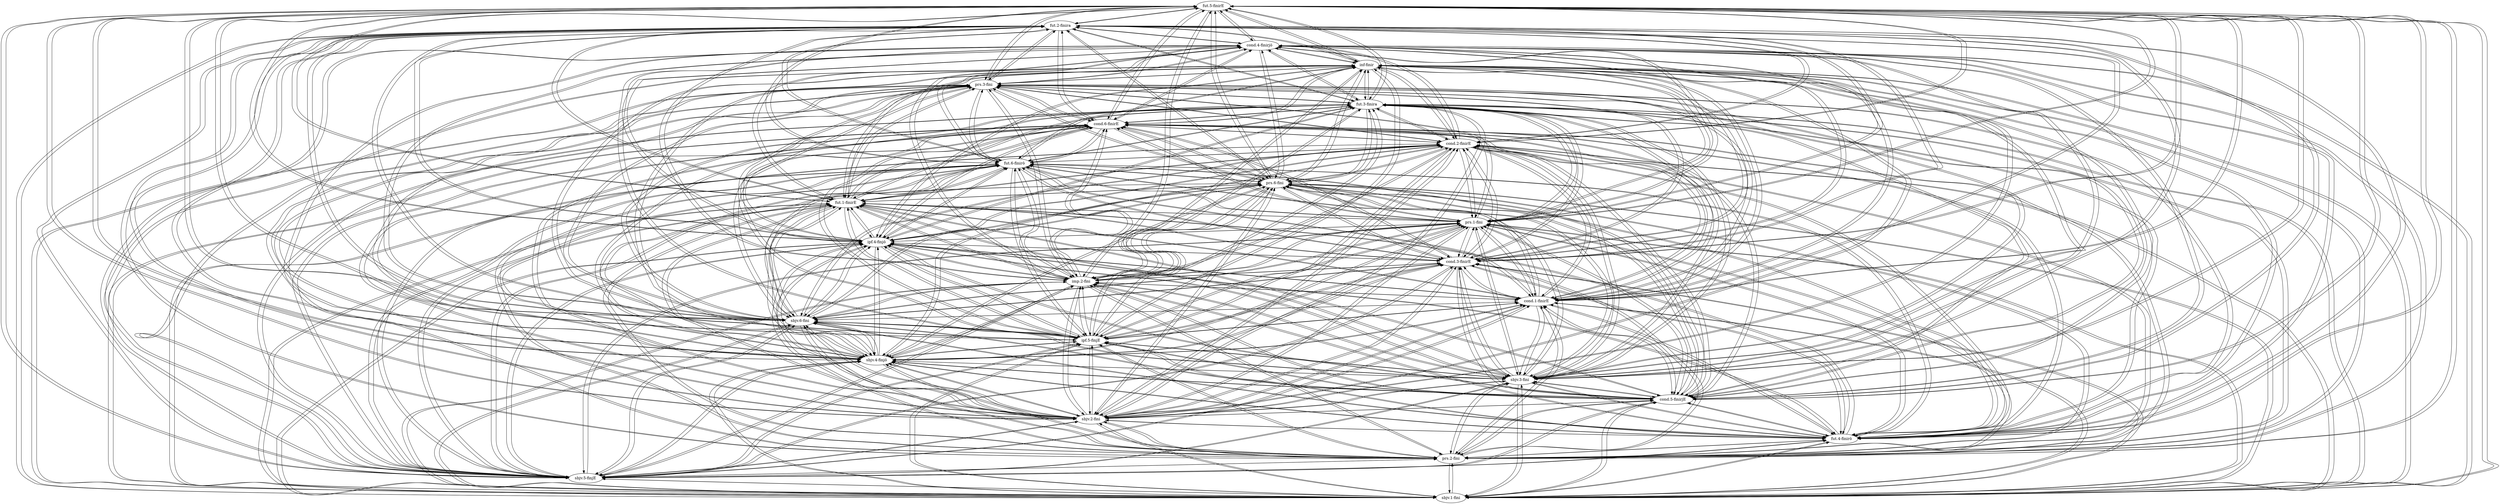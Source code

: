 strict digraph G {
"fut.5-finirE";
"fut.2-finira";
"sbjv.1-fini";
"sbjv.5-finjE";
"prs.2-fini";
"fut.4-finirô";
"sbjv.2-fini";
"cond.5-finirjE";
"sbjv.3-fini";
"sbjv.4-finjô";
"ipf.5-finjE";
"sbjv.6-fini";
"cond.1-finirE";
"imp.2-fini";
"cond.3-finirE";
"ipf.4-finjô";
"prs.1-fini";
"fut.1-finirE";
"prs.6-fini";
"fut.6-finirô";
"cond.2-finirE";
"cond.6-finirE";
"fut.3-finira";
"prs.3-fini";
"inf-finir";
"cond.4-finirjô";
"fut.5-finirE" -> "cond.3-finirE"  [poids="1.0"];
"fut.5-finirE" -> "fut.2-finira"  [poids="1.0"];
"fut.5-finirE" -> "sbjv.1-fini"  [poids="0.16"];
"fut.5-finirE" -> "sbjv.5-finjE"  [poids="0.27"];
"fut.5-finirE" -> "prs.2-fini"  [poids="1.0"];
"fut.5-finirE" -> "fut.4-finirô"  [poids="1.0"];
"fut.5-finirE" -> "sbjv.2-fini"  [poids="0.16"];
"fut.5-finirE" -> "cond.5-finirjE"  [poids="1.0"];
"fut.5-finirE" -> "sbjv.3-fini"  [poids="0.16"];
"fut.5-finirE" -> "sbjv.4-finjô"  [poids="0.27"];
"fut.5-finirE" -> "ipf.5-finjE"  [poids="0.27"];
"fut.5-finirE" -> "sbjv.6-fini"  [poids="0.16"];
"fut.5-finirE" -> "cond.1-finirE"  [poids="1.0"];
"fut.5-finirE" -> "imp.2-fini"  [poids="1.0"];
"fut.5-finirE" -> "ipf.4-finjô"  [poids="0.27"];
"fut.5-finirE" -> "prs.1-fini"  [poids="1.0"];
"fut.5-finirE" -> "fut.1-finirE"  [poids="1.0"];
"fut.5-finirE" -> "prs.6-fini"  [poids="0.16"];
"fut.5-finirE" -> "fut.6-finirô"  [poids="1.0"];
"fut.5-finirE" -> "cond.2-finirE"  [poids="1.0"];
"fut.5-finirE" -> "cond.6-finirE"  [poids="1.0"];
"fut.5-finirE" -> "fut.3-finira"  [poids="1.0"];
"fut.5-finirE" -> "prs.3-fini"  [poids="1.0"];
"fut.5-finirE" -> "inf-finir"  [poids="0.5"];
"fut.5-finirE" -> "cond.4-finirjô"  [poids="1.0"];
"fut.2-finira" -> "cond.3-finirE"  [poids="1.0"];
"fut.2-finira" -> "prs.1-fini"  [poids="1.0"];
"fut.2-finira" -> "sbjv.1-fini"  [poids="0.16"];
"fut.2-finira" -> "sbjv.5-finjE"  [poids="0.27"];
"fut.2-finira" -> "prs.2-fini"  [poids="1.0"];
"fut.2-finira" -> "fut.4-finirô"  [poids="1.0"];
"fut.2-finira" -> "sbjv.2-fini"  [poids="0.16"];
"fut.2-finira" -> "cond.5-finirjE"  [poids="1.0"];
"fut.2-finira" -> "sbjv.3-fini"  [poids="0.16"];
"fut.2-finira" -> "sbjv.4-finjô"  [poids="0.27"];
"fut.2-finira" -> "ipf.5-finjE"  [poids="0.27"];
"fut.2-finira" -> "sbjv.6-fini"  [poids="0.16"];
"fut.2-finira" -> "cond.1-finirE"  [poids="1.0"];
"fut.2-finira" -> "imp.2-fini"  [poids="1.0"];
"fut.2-finira" -> "fut.5-finirE"  [poids="1.0"];
"fut.2-finira" -> "ipf.4-finjô"  [poids="0.27"];
"fut.2-finira" -> "fut.1-finirE"  [poids="1.0"];
"fut.2-finira" -> "prs.6-fini"  [poids="0.16"];
"fut.2-finira" -> "fut.6-finirô"  [poids="1.0"];
"fut.2-finira" -> "cond.2-finirE"  [poids="1.0"];
"fut.2-finira" -> "cond.6-finirE"  [poids="1.0"];
"fut.2-finira" -> "fut.3-finira"  [poids="1.0"];
"fut.2-finira" -> "prs.3-fini"  [poids="1.0"];
"fut.2-finira" -> "inf-finir"  [poids="0.5"];
"fut.2-finira" -> "cond.4-finirjô"  [poids="1.0"];
"sbjv.1-fini" -> "fut.5-finirE"  [poids="1.0"];
"sbjv.1-fini" -> "fut.2-finira"  [poids="1.0"];
"sbjv.1-fini" -> "sbjv.5-finjE"  [poids="0.92"];
"sbjv.1-fini" -> "prs.2-fini"  [poids="1.0"];
"sbjv.1-fini" -> "fut.4-finirô"  [poids="1.0"];
"sbjv.1-fini" -> "sbjv.2-fini"  [poids="1.0"];
"sbjv.1-fini" -> "cond.5-finirjE"  [poids="1.0"];
"sbjv.1-fini" -> "sbjv.3-fini"  [poids="1.0"];
"sbjv.1-fini" -> "sbjv.4-finjô"  [poids="0.92"];
"sbjv.1-fini" -> "ipf.5-finjE"  [poids="0.92"];
"sbjv.1-fini" -> "sbjv.6-fini"  [poids="1.0"];
"sbjv.1-fini" -> "cond.1-finirE"  [poids="1.0"];
"sbjv.1-fini" -> "imp.2-fini"  [poids="1.0"];
"sbjv.1-fini" -> "cond.3-finirE"  [poids="1.0"];
"sbjv.1-fini" -> "ipf.4-finjô"  [poids="0.92"];
"sbjv.1-fini" -> "prs.1-fini"  [poids="1.0"];
"sbjv.1-fini" -> "fut.1-finirE"  [poids="1.0"];
"sbjv.1-fini" -> "prs.6-fini"  [poids="1.0"];
"sbjv.1-fini" -> "fut.6-finirô"  [poids="1.0"];
"sbjv.1-fini" -> "cond.2-finirE"  [poids="1.0"];
"sbjv.1-fini" -> "cond.6-finirE"  [poids="1.0"];
"sbjv.1-fini" -> "fut.3-finira"  [poids="1.0"];
"sbjv.1-fini" -> "prs.3-fini"  [poids="1.0"];
"sbjv.1-fini" -> "inf-finir"  [poids="0.04"];
"sbjv.1-fini" -> "cond.4-finirjô"  [poids="1.0"];
"sbjv.5-finjE" -> "cond.3-finirE"  [poids="0.03"];
"sbjv.5-finjE" -> "fut.2-finira"  [poids="0.03"];
"sbjv.5-finjE" -> "sbjv.1-fini"  [poids="0.05"];
"sbjv.5-finjE" -> "prs.2-fini"  [poids="0.07"];
"sbjv.5-finjE" -> "fut.4-finirô"  [poids="0.03"];
"sbjv.5-finjE" -> "sbjv.2-fini"  [poids="0.05"];
"sbjv.5-finjE" -> "cond.5-finirjE"  [poids="0.03"];
"sbjv.5-finjE" -> "sbjv.3-fini"  [poids="0.05"];
"sbjv.5-finjE" -> "sbjv.4-finjô"  [poids="1.0"];
"sbjv.5-finjE" -> "ipf.5-finjE"  [poids="1.0"];
"sbjv.5-finjE" -> "sbjv.6-fini"  [poids="0.05"];
"sbjv.5-finjE" -> "cond.1-finirE"  [poids="0.03"];
"sbjv.5-finjE" -> "imp.2-fini"  [poids="0.07"];
"sbjv.5-finjE" -> "fut.5-finirE"  [poids="0.03"];
"sbjv.5-finjE" -> "ipf.4-finjô"  [poids="1.0"];
"sbjv.5-finjE" -> "prs.1-fini"  [poids="0.07"];
"sbjv.5-finjE" -> "fut.1-finirE"  [poids="0.03"];
"sbjv.5-finjE" -> "prs.6-fini"  [poids="0.05"];
"sbjv.5-finjE" -> "fut.6-finirô"  [poids="0.03"];
"sbjv.5-finjE" -> "cond.2-finirE"  [poids="0.03"];
"sbjv.5-finjE" -> "cond.6-finirE"  [poids="0.03"];
"sbjv.5-finjE" -> "fut.3-finira"  [poids="0.03"];
"sbjv.5-finjE" -> "prs.3-fini"  [poids="0.07"];
"sbjv.5-finjE" -> "inf-finir"  [poids="0.04"];
"sbjv.5-finjE" -> "cond.4-finirjô"  [poids="0.03"];
"prs.2-fini" -> "cond.3-finirE"  [poids="0.98"];
"prs.2-fini" -> "fut.2-finira"  [poids="0.98"];
"prs.2-fini" -> "sbjv.1-fini"  [poids="0.16"];
"prs.2-fini" -> "sbjv.5-finjE"  [poids="0.2"];
"prs.2-fini" -> "fut.4-finirô"  [poids="0.98"];
"prs.2-fini" -> "sbjv.2-fini"  [poids="0.16"];
"prs.2-fini" -> "cond.5-finirjE"  [poids="0.98"];
"prs.2-fini" -> "sbjv.3-fini"  [poids="0.16"];
"prs.2-fini" -> "sbjv.4-finjô"  [poids="0.2"];
"prs.2-fini" -> "ipf.5-finjE"  [poids="0.2"];
"prs.2-fini" -> "sbjv.6-fini"  [poids="0.16"];
"prs.2-fini" -> "cond.1-finirE"  [poids="0.98"];
"prs.2-fini" -> "imp.2-fini"  [poids="1.0"];
"prs.2-fini" -> "fut.5-finirE"  [poids="0.98"];
"prs.2-fini" -> "ipf.4-finjô"  [poids="0.2"];
"prs.2-fini" -> "prs.1-fini"  [poids="1.0"];
"prs.2-fini" -> "fut.1-finirE"  [poids="0.98"];
"prs.2-fini" -> "prs.6-fini"  [poids="0.16"];
"prs.2-fini" -> "fut.6-finirô"  [poids="0.98"];
"prs.2-fini" -> "cond.2-finirE"  [poids="0.98"];
"prs.2-fini" -> "cond.6-finirE"  [poids="0.98"];
"prs.2-fini" -> "fut.3-finira"  [poids="0.98"];
"prs.2-fini" -> "prs.3-fini"  [poids="1.0"];
"prs.2-fini" -> "inf-finir"  [poids="0.48"];
"prs.2-fini" -> "cond.4-finirjô"  [poids="0.98"];
"fut.4-finirô" -> "cond.3-finirE"  [poids="1.0"];
"fut.4-finirô" -> "fut.2-finira"  [poids="1.0"];
"fut.4-finirô" -> "sbjv.1-fini"  [poids="0.16"];
"fut.4-finirô" -> "sbjv.5-finjE"  [poids="0.27"];
"fut.4-finirô" -> "prs.2-fini"  [poids="1.0"];
"fut.4-finirô" -> "sbjv.2-fini"  [poids="0.16"];
"fut.4-finirô" -> "cond.5-finirjE"  [poids="1.0"];
"fut.4-finirô" -> "sbjv.3-fini"  [poids="0.16"];
"fut.4-finirô" -> "sbjv.4-finjô"  [poids="0.27"];
"fut.4-finirô" -> "ipf.5-finjE"  [poids="0.27"];
"fut.4-finirô" -> "sbjv.6-fini"  [poids="0.16"];
"fut.4-finirô" -> "cond.1-finirE"  [poids="1.0"];
"fut.4-finirô" -> "imp.2-fini"  [poids="1.0"];
"fut.4-finirô" -> "fut.5-finirE"  [poids="1.0"];
"fut.4-finirô" -> "ipf.4-finjô"  [poids="0.27"];
"fut.4-finirô" -> "prs.1-fini"  [poids="1.0"];
"fut.4-finirô" -> "fut.1-finirE"  [poids="1.0"];
"fut.4-finirô" -> "prs.6-fini"  [poids="0.16"];
"fut.4-finirô" -> "fut.6-finirô"  [poids="1.0"];
"fut.4-finirô" -> "cond.2-finirE"  [poids="1.0"];
"fut.4-finirô" -> "cond.6-finirE"  [poids="1.0"];
"fut.4-finirô" -> "fut.3-finira"  [poids="1.0"];
"fut.4-finirô" -> "prs.3-fini"  [poids="1.0"];
"fut.4-finirô" -> "inf-finir"  [poids="0.5"];
"fut.4-finirô" -> "cond.4-finirjô"  [poids="1.0"];
"sbjv.2-fini" -> "fut.5-finirE"  [poids="1.0"];
"sbjv.2-fini" -> "fut.2-finira"  [poids="1.0"];
"sbjv.2-fini" -> "sbjv.1-fini"  [poids="1.0"];
"sbjv.2-fini" -> "sbjv.5-finjE"  [poids="0.92"];
"sbjv.2-fini" -> "prs.2-fini"  [poids="1.0"];
"sbjv.2-fini" -> "fut.4-finirô"  [poids="1.0"];
"sbjv.2-fini" -> "cond.5-finirjE"  [poids="1.0"];
"sbjv.2-fini" -> "sbjv.3-fini"  [poids="1.0"];
"sbjv.2-fini" -> "sbjv.4-finjô"  [poids="0.92"];
"sbjv.2-fini" -> "ipf.5-finjE"  [poids="0.92"];
"sbjv.2-fini" -> "sbjv.6-fini"  [poids="1.0"];
"sbjv.2-fini" -> "cond.1-finirE"  [poids="1.0"];
"sbjv.2-fini" -> "imp.2-fini"  [poids="1.0"];
"sbjv.2-fini" -> "cond.3-finirE"  [poids="1.0"];
"sbjv.2-fini" -> "ipf.4-finjô"  [poids="0.92"];
"sbjv.2-fini" -> "prs.1-fini"  [poids="1.0"];
"sbjv.2-fini" -> "fut.1-finirE"  [poids="1.0"];
"sbjv.2-fini" -> "prs.6-fini"  [poids="1.0"];
"sbjv.2-fini" -> "fut.6-finirô"  [poids="1.0"];
"sbjv.2-fini" -> "cond.2-finirE"  [poids="1.0"];
"sbjv.2-fini" -> "cond.6-finirE"  [poids="1.0"];
"sbjv.2-fini" -> "fut.3-finira"  [poids="1.0"];
"sbjv.2-fini" -> "prs.3-fini"  [poids="1.0"];
"sbjv.2-fini" -> "inf-finir"  [poids="0.04"];
"sbjv.2-fini" -> "cond.4-finirjô"  [poids="1.0"];
"cond.5-finirjE" -> "cond.3-finirE"  [poids="1.0"];
"cond.5-finirjE" -> "fut.2-finira"  [poids="1.0"];
"cond.5-finirjE" -> "sbjv.1-fini"  [poids="0.16"];
"cond.5-finirjE" -> "sbjv.5-finjE"  [poids="0.2"];
"cond.5-finirjE" -> "prs.2-fini"  [poids="1.0"];
"cond.5-finirjE" -> "fut.4-finirô"  [poids="1.0"];
"cond.5-finirjE" -> "sbjv.2-fini"  [poids="0.16"];
"cond.5-finirjE" -> "sbjv.3-fini"  [poids="0.16"];
"cond.5-finirjE" -> "sbjv.4-finjô"  [poids="0.2"];
"cond.5-finirjE" -> "ipf.5-finjE"  [poids="0.2"];
"cond.5-finirjE" -> "sbjv.6-fini"  [poids="0.16"];
"cond.5-finirjE" -> "cond.1-finirE"  [poids="1.0"];
"cond.5-finirjE" -> "imp.2-fini"  [poids="1.0"];
"cond.5-finirjE" -> "fut.5-finirE"  [poids="1.0"];
"cond.5-finirjE" -> "ipf.4-finjô"  [poids="0.2"];
"cond.5-finirjE" -> "prs.1-fini"  [poids="1.0"];
"cond.5-finirjE" -> "fut.1-finirE"  [poids="1.0"];
"cond.5-finirjE" -> "prs.6-fini"  [poids="0.16"];
"cond.5-finirjE" -> "fut.6-finirô"  [poids="1.0"];
"cond.5-finirjE" -> "cond.2-finirE"  [poids="1.0"];
"cond.5-finirjE" -> "cond.6-finirE"  [poids="1.0"];
"cond.5-finirjE" -> "fut.3-finira"  [poids="1.0"];
"cond.5-finirjE" -> "prs.3-fini"  [poids="1.0"];
"cond.5-finirjE" -> "inf-finir"  [poids="0.48"];
"cond.5-finirjE" -> "cond.4-finirjô"  [poids="1.0"];
"sbjv.3-fini" -> "cond.3-finirE"  [poids="1.0"];
"sbjv.3-fini" -> "fut.2-finira"  [poids="1.0"];
"sbjv.3-fini" -> "sbjv.1-fini"  [poids="1.0"];
"sbjv.3-fini" -> "sbjv.5-finjE"  [poids="0.92"];
"sbjv.3-fini" -> "prs.2-fini"  [poids="1.0"];
"sbjv.3-fini" -> "fut.4-finirô"  [poids="1.0"];
"sbjv.3-fini" -> "sbjv.2-fini"  [poids="1.0"];
"sbjv.3-fini" -> "cond.5-finirjE"  [poids="1.0"];
"sbjv.3-fini" -> "sbjv.4-finjô"  [poids="0.92"];
"sbjv.3-fini" -> "ipf.5-finjE"  [poids="0.92"];
"sbjv.3-fini" -> "sbjv.6-fini"  [poids="1.0"];
"sbjv.3-fini" -> "cond.1-finirE"  [poids="1.0"];
"sbjv.3-fini" -> "imp.2-fini"  [poids="1.0"];
"sbjv.3-fini" -> "fut.5-finirE"  [poids="1.0"];
"sbjv.3-fini" -> "ipf.4-finjô"  [poids="0.92"];
"sbjv.3-fini" -> "prs.1-fini"  [poids="1.0"];
"sbjv.3-fini" -> "fut.1-finirE"  [poids="1.0"];
"sbjv.3-fini" -> "prs.6-fini"  [poids="1.0"];
"sbjv.3-fini" -> "fut.6-finirô"  [poids="1.0"];
"sbjv.3-fini" -> "cond.2-finirE"  [poids="1.0"];
"sbjv.3-fini" -> "cond.6-finirE"  [poids="1.0"];
"sbjv.3-fini" -> "fut.3-finira"  [poids="1.0"];
"sbjv.3-fini" -> "prs.3-fini"  [poids="1.0"];
"sbjv.3-fini" -> "inf-finir"  [poids="0.04"];
"sbjv.3-fini" -> "cond.4-finirjô"  [poids="1.0"];
"sbjv.4-finjô" -> "cond.3-finirE"  [poids="0.03"];
"sbjv.4-finjô" -> "fut.2-finira"  [poids="0.03"];
"sbjv.4-finjô" -> "sbjv.1-fini"  [poids="0.05"];
"sbjv.4-finjô" -> "sbjv.5-finjE"  [poids="1.0"];
"sbjv.4-finjô" -> "prs.2-fini"  [poids="0.07"];
"sbjv.4-finjô" -> "fut.4-finirô"  [poids="0.03"];
"sbjv.4-finjô" -> "sbjv.2-fini"  [poids="0.05"];
"sbjv.4-finjô" -> "cond.5-finirjE"  [poids="0.03"];
"sbjv.4-finjô" -> "sbjv.3-fini"  [poids="0.05"];
"sbjv.4-finjô" -> "ipf.5-finjE"  [poids="1.0"];
"sbjv.4-finjô" -> "sbjv.6-fini"  [poids="0.05"];
"sbjv.4-finjô" -> "cond.1-finirE"  [poids="0.03"];
"sbjv.4-finjô" -> "imp.2-fini"  [poids="0.07"];
"sbjv.4-finjô" -> "fut.5-finirE"  [poids="0.03"];
"sbjv.4-finjô" -> "ipf.4-finjô"  [poids="1.0"];
"sbjv.4-finjô" -> "prs.1-fini"  [poids="0.07"];
"sbjv.4-finjô" -> "fut.1-finirE"  [poids="0.03"];
"sbjv.4-finjô" -> "prs.6-fini"  [poids="0.05"];
"sbjv.4-finjô" -> "fut.6-finirô"  [poids="0.03"];
"sbjv.4-finjô" -> "cond.2-finirE"  [poids="0.03"];
"sbjv.4-finjô" -> "cond.6-finirE"  [poids="0.03"];
"sbjv.4-finjô" -> "fut.3-finira"  [poids="0.03"];
"sbjv.4-finjô" -> "prs.3-fini"  [poids="0.07"];
"sbjv.4-finjô" -> "inf-finir"  [poids="0.04"];
"sbjv.4-finjô" -> "cond.4-finirjô"  [poids="0.03"];
"ipf.5-finjE" -> "cond.3-finirE"  [poids="0.03"];
"ipf.5-finjE" -> "fut.2-finira"  [poids="0.03"];
"ipf.5-finjE" -> "sbjv.1-fini"  [poids="0.05"];
"ipf.5-finjE" -> "sbjv.5-finjE"  [poids="1.0"];
"ipf.5-finjE" -> "prs.2-fini"  [poids="0.07"];
"ipf.5-finjE" -> "fut.4-finirô"  [poids="0.03"];
"ipf.5-finjE" -> "sbjv.2-fini"  [poids="0.05"];
"ipf.5-finjE" -> "cond.5-finirjE"  [poids="0.03"];
"ipf.5-finjE" -> "sbjv.3-fini"  [poids="0.05"];
"ipf.5-finjE" -> "sbjv.4-finjô"  [poids="1.0"];
"ipf.5-finjE" -> "sbjv.6-fini"  [poids="0.05"];
"ipf.5-finjE" -> "cond.1-finirE"  [poids="0.03"];
"ipf.5-finjE" -> "imp.2-fini"  [poids="0.07"];
"ipf.5-finjE" -> "fut.5-finirE"  [poids="0.03"];
"ipf.5-finjE" -> "ipf.4-finjô"  [poids="1.0"];
"ipf.5-finjE" -> "prs.1-fini"  [poids="0.07"];
"ipf.5-finjE" -> "fut.1-finirE"  [poids="0.03"];
"ipf.5-finjE" -> "prs.6-fini"  [poids="0.05"];
"ipf.5-finjE" -> "fut.6-finirô"  [poids="0.03"];
"ipf.5-finjE" -> "cond.2-finirE"  [poids="0.03"];
"ipf.5-finjE" -> "cond.6-finirE"  [poids="0.03"];
"ipf.5-finjE" -> "fut.3-finira"  [poids="0.03"];
"ipf.5-finjE" -> "prs.3-fini"  [poids="0.07"];
"ipf.5-finjE" -> "inf-finir"  [poids="0.04"];
"ipf.5-finjE" -> "cond.4-finirjô"  [poids="0.03"];
"sbjv.6-fini" -> "fut.5-finirE"  [poids="1.0"];
"sbjv.6-fini" -> "fut.2-finira"  [poids="1.0"];
"sbjv.6-fini" -> "sbjv.1-fini"  [poids="1.0"];
"sbjv.6-fini" -> "sbjv.5-finjE"  [poids="0.92"];
"sbjv.6-fini" -> "prs.2-fini"  [poids="1.0"];
"sbjv.6-fini" -> "fut.4-finirô"  [poids="1.0"];
"sbjv.6-fini" -> "sbjv.2-fini"  [poids="1.0"];
"sbjv.6-fini" -> "cond.5-finirjE"  [poids="1.0"];
"sbjv.6-fini" -> "sbjv.3-fini"  [poids="1.0"];
"sbjv.6-fini" -> "sbjv.4-finjô"  [poids="0.92"];
"sbjv.6-fini" -> "ipf.5-finjE"  [poids="0.92"];
"sbjv.6-fini" -> "cond.1-finirE"  [poids="1.0"];
"sbjv.6-fini" -> "imp.2-fini"  [poids="1.0"];
"sbjv.6-fini" -> "cond.3-finirE"  [poids="1.0"];
"sbjv.6-fini" -> "ipf.4-finjô"  [poids="0.92"];
"sbjv.6-fini" -> "prs.1-fini"  [poids="1.0"];
"sbjv.6-fini" -> "fut.1-finirE"  [poids="1.0"];
"sbjv.6-fini" -> "prs.6-fini"  [poids="1.0"];
"sbjv.6-fini" -> "fut.6-finirô"  [poids="1.0"];
"sbjv.6-fini" -> "cond.2-finirE"  [poids="1.0"];
"sbjv.6-fini" -> "cond.6-finirE"  [poids="1.0"];
"sbjv.6-fini" -> "fut.3-finira"  [poids="1.0"];
"sbjv.6-fini" -> "prs.3-fini"  [poids="1.0"];
"sbjv.6-fini" -> "inf-finir"  [poids="0.04"];
"sbjv.6-fini" -> "cond.4-finirjô"  [poids="1.0"];
"cond.1-finirE" -> "cond.3-finirE"  [poids="1.0"];
"cond.1-finirE" -> "fut.2-finira"  [poids="1.0"];
"cond.1-finirE" -> "sbjv.1-fini"  [poids="0.16"];
"cond.1-finirE" -> "sbjv.5-finjE"  [poids="0.2"];
"cond.1-finirE" -> "prs.2-fini"  [poids="1.0"];
"cond.1-finirE" -> "fut.4-finirô"  [poids="1.0"];
"cond.1-finirE" -> "sbjv.2-fini"  [poids="0.16"];
"cond.1-finirE" -> "cond.5-finirjE"  [poids="1.0"];
"cond.1-finirE" -> "sbjv.3-fini"  [poids="0.16"];
"cond.1-finirE" -> "sbjv.4-finjô"  [poids="0.2"];
"cond.1-finirE" -> "ipf.5-finjE"  [poids="0.2"];
"cond.1-finirE" -> "sbjv.6-fini"  [poids="0.16"];
"cond.1-finirE" -> "imp.2-fini"  [poids="1.0"];
"cond.1-finirE" -> "fut.5-finirE"  [poids="1.0"];
"cond.1-finirE" -> "ipf.4-finjô"  [poids="0.2"];
"cond.1-finirE" -> "prs.1-fini"  [poids="1.0"];
"cond.1-finirE" -> "fut.1-finirE"  [poids="1.0"];
"cond.1-finirE" -> "prs.6-fini"  [poids="0.16"];
"cond.1-finirE" -> "fut.6-finirô"  [poids="1.0"];
"cond.1-finirE" -> "cond.2-finirE"  [poids="1.0"];
"cond.1-finirE" -> "cond.6-finirE"  [poids="1.0"];
"cond.1-finirE" -> "fut.3-finira"  [poids="1.0"];
"cond.1-finirE" -> "prs.3-fini"  [poids="1.0"];
"cond.1-finirE" -> "inf-finir"  [poids="0.48"];
"cond.1-finirE" -> "cond.4-finirjô"  [poids="1.0"];
"imp.2-fini" -> "cond.3-finirE"  [poids="0.98"];
"imp.2-fini" -> "fut.2-finira"  [poids="0.98"];
"imp.2-fini" -> "sbjv.1-fini"  [poids="0.16"];
"imp.2-fini" -> "sbjv.5-finjE"  [poids="0.2"];
"imp.2-fini" -> "prs.2-fini"  [poids="1.0"];
"imp.2-fini" -> "fut.4-finirô"  [poids="0.98"];
"imp.2-fini" -> "sbjv.2-fini"  [poids="0.16"];
"imp.2-fini" -> "cond.5-finirjE"  [poids="0.98"];
"imp.2-fini" -> "sbjv.3-fini"  [poids="0.16"];
"imp.2-fini" -> "sbjv.4-finjô"  [poids="0.2"];
"imp.2-fini" -> "ipf.5-finjE"  [poids="0.2"];
"imp.2-fini" -> "sbjv.6-fini"  [poids="0.16"];
"imp.2-fini" -> "cond.1-finirE"  [poids="0.98"];
"imp.2-fini" -> "fut.5-finirE"  [poids="0.98"];
"imp.2-fini" -> "ipf.4-finjô"  [poids="0.2"];
"imp.2-fini" -> "prs.1-fini"  [poids="1.0"];
"imp.2-fini" -> "fut.1-finirE"  [poids="0.98"];
"imp.2-fini" -> "prs.6-fini"  [poids="0.16"];
"imp.2-fini" -> "fut.6-finirô"  [poids="0.98"];
"imp.2-fini" -> "cond.2-finirE"  [poids="0.98"];
"imp.2-fini" -> "cond.6-finirE"  [poids="0.98"];
"imp.2-fini" -> "fut.3-finira"  [poids="0.98"];
"imp.2-fini" -> "prs.3-fini"  [poids="1.0"];
"imp.2-fini" -> "inf-finir"  [poids="0.48"];
"imp.2-fini" -> "cond.4-finirjô"  [poids="0.98"];
"cond.3-finirE" -> "fut.5-finirE"  [poids="1.0"];
"cond.3-finirE" -> "fut.2-finira"  [poids="1.0"];
"cond.3-finirE" -> "sbjv.1-fini"  [poids="0.16"];
"cond.3-finirE" -> "sbjv.5-finjE"  [poids="0.2"];
"cond.3-finirE" -> "prs.2-fini"  [poids="1.0"];
"cond.3-finirE" -> "fut.4-finirô"  [poids="1.0"];
"cond.3-finirE" -> "sbjv.2-fini"  [poids="0.16"];
"cond.3-finirE" -> "cond.5-finirjE"  [poids="1.0"];
"cond.3-finirE" -> "sbjv.3-fini"  [poids="0.16"];
"cond.3-finirE" -> "sbjv.4-finjô"  [poids="0.2"];
"cond.3-finirE" -> "ipf.5-finjE"  [poids="0.2"];
"cond.3-finirE" -> "sbjv.6-fini"  [poids="0.16"];
"cond.3-finirE" -> "cond.1-finirE"  [poids="1.0"];
"cond.3-finirE" -> "imp.2-fini"  [poids="1.0"];
"cond.3-finirE" -> "ipf.4-finjô"  [poids="0.2"];
"cond.3-finirE" -> "prs.1-fini"  [poids="1.0"];
"cond.3-finirE" -> "fut.1-finirE"  [poids="1.0"];
"cond.3-finirE" -> "prs.6-fini"  [poids="0.16"];
"cond.3-finirE" -> "fut.6-finirô"  [poids="1.0"];
"cond.3-finirE" -> "cond.2-finirE"  [poids="1.0"];
"cond.3-finirE" -> "cond.6-finirE"  [poids="1.0"];
"cond.3-finirE" -> "fut.3-finira"  [poids="1.0"];
"cond.3-finirE" -> "prs.3-fini"  [poids="1.0"];
"cond.3-finirE" -> "inf-finir"  [poids="0.48"];
"cond.3-finirE" -> "cond.4-finirjô"  [poids="1.0"];
"ipf.4-finjô" -> "cond.3-finirE"  [poids="0.03"];
"ipf.4-finjô" -> "fut.2-finira"  [poids="0.03"];
"ipf.4-finjô" -> "sbjv.1-fini"  [poids="0.05"];
"ipf.4-finjô" -> "sbjv.5-finjE"  [poids="1.0"];
"ipf.4-finjô" -> "prs.2-fini"  [poids="0.07"];
"ipf.4-finjô" -> "fut.4-finirô"  [poids="0.03"];
"ipf.4-finjô" -> "sbjv.2-fini"  [poids="0.05"];
"ipf.4-finjô" -> "cond.5-finirjE"  [poids="0.03"];
"ipf.4-finjô" -> "sbjv.3-fini"  [poids="0.05"];
"ipf.4-finjô" -> "sbjv.4-finjô"  [poids="1.0"];
"ipf.4-finjô" -> "ipf.5-finjE"  [poids="1.0"];
"ipf.4-finjô" -> "sbjv.6-fini"  [poids="0.05"];
"ipf.4-finjô" -> "cond.1-finirE"  [poids="0.03"];
"ipf.4-finjô" -> "imp.2-fini"  [poids="0.07"];
"ipf.4-finjô" -> "fut.5-finirE"  [poids="0.03"];
"ipf.4-finjô" -> "prs.1-fini"  [poids="0.07"];
"ipf.4-finjô" -> "fut.1-finirE"  [poids="0.03"];
"ipf.4-finjô" -> "prs.6-fini"  [poids="0.05"];
"ipf.4-finjô" -> "fut.6-finirô"  [poids="0.03"];
"ipf.4-finjô" -> "cond.2-finirE"  [poids="0.03"];
"ipf.4-finjô" -> "cond.6-finirE"  [poids="0.03"];
"ipf.4-finjô" -> "fut.3-finira"  [poids="0.03"];
"ipf.4-finjô" -> "prs.3-fini"  [poids="0.07"];
"ipf.4-finjô" -> "inf-finir"  [poids="0.04"];
"ipf.4-finjô" -> "cond.4-finirjô"  [poids="0.03"];
"prs.1-fini" -> "cond.3-finirE"  [poids="0.98"];
"prs.1-fini" -> "fut.2-finira"  [poids="0.98"];
"prs.1-fini" -> "sbjv.1-fini"  [poids="0.16"];
"prs.1-fini" -> "sbjv.5-finjE"  [poids="0.2"];
"prs.1-fini" -> "prs.2-fini"  [poids="1.0"];
"prs.1-fini" -> "fut.4-finirô"  [poids="0.98"];
"prs.1-fini" -> "sbjv.2-fini"  [poids="0.16"];
"prs.1-fini" -> "cond.5-finirjE"  [poids="0.98"];
"prs.1-fini" -> "sbjv.3-fini"  [poids="0.16"];
"prs.1-fini" -> "sbjv.4-finjô"  [poids="0.2"];
"prs.1-fini" -> "ipf.5-finjE"  [poids="0.2"];
"prs.1-fini" -> "sbjv.6-fini"  [poids="0.16"];
"prs.1-fini" -> "cond.1-finirE"  [poids="0.98"];
"prs.1-fini" -> "imp.2-fini"  [poids="1.0"];
"prs.1-fini" -> "fut.5-finirE"  [poids="0.98"];
"prs.1-fini" -> "ipf.4-finjô"  [poids="0.2"];
"prs.1-fini" -> "fut.1-finirE"  [poids="0.98"];
"prs.1-fini" -> "prs.6-fini"  [poids="0.16"];
"prs.1-fini" -> "fut.6-finirô"  [poids="0.98"];
"prs.1-fini" -> "cond.2-finirE"  [poids="0.98"];
"prs.1-fini" -> "cond.6-finirE"  [poids="0.98"];
"prs.1-fini" -> "fut.3-finira"  [poids="0.98"];
"prs.1-fini" -> "prs.3-fini"  [poids="1.0"];
"prs.1-fini" -> "inf-finir"  [poids="0.48"];
"prs.1-fini" -> "cond.4-finirjô"  [poids="0.98"];
"fut.1-finirE" -> "cond.3-finirE"  [poids="1.0"];
"fut.1-finirE" -> "fut.2-finira"  [poids="1.0"];
"fut.1-finirE" -> "sbjv.1-fini"  [poids="0.16"];
"fut.1-finirE" -> "sbjv.5-finjE"  [poids="0.27"];
"fut.1-finirE" -> "prs.2-fini"  [poids="1.0"];
"fut.1-finirE" -> "fut.4-finirô"  [poids="1.0"];
"fut.1-finirE" -> "sbjv.2-fini"  [poids="0.16"];
"fut.1-finirE" -> "cond.5-finirjE"  [poids="1.0"];
"fut.1-finirE" -> "sbjv.3-fini"  [poids="0.16"];
"fut.1-finirE" -> "sbjv.4-finjô"  [poids="0.27"];
"fut.1-finirE" -> "ipf.5-finjE"  [poids="0.27"];
"fut.1-finirE" -> "sbjv.6-fini"  [poids="0.16"];
"fut.1-finirE" -> "cond.1-finirE"  [poids="1.0"];
"fut.1-finirE" -> "imp.2-fini"  [poids="1.0"];
"fut.1-finirE" -> "fut.5-finirE"  [poids="1.0"];
"fut.1-finirE" -> "ipf.4-finjô"  [poids="0.27"];
"fut.1-finirE" -> "prs.1-fini"  [poids="1.0"];
"fut.1-finirE" -> "prs.6-fini"  [poids="0.16"];
"fut.1-finirE" -> "fut.6-finirô"  [poids="1.0"];
"fut.1-finirE" -> "cond.2-finirE"  [poids="1.0"];
"fut.1-finirE" -> "cond.6-finirE"  [poids="1.0"];
"fut.1-finirE" -> "fut.3-finira"  [poids="1.0"];
"fut.1-finirE" -> "prs.3-fini"  [poids="1.0"];
"fut.1-finirE" -> "inf-finir"  [poids="0.5"];
"fut.1-finirE" -> "cond.4-finirjô"  [poids="1.0"];
"prs.6-fini" -> "fut.5-finirE"  [poids="1.0"];
"prs.6-fini" -> "fut.2-finira"  [poids="1.0"];
"prs.6-fini" -> "sbjv.1-fini"  [poids="1.0"];
"prs.6-fini" -> "sbjv.5-finjE"  [poids="0.92"];
"prs.6-fini" -> "prs.2-fini"  [poids="1.0"];
"prs.6-fini" -> "fut.4-finirô"  [poids="1.0"];
"prs.6-fini" -> "sbjv.2-fini"  [poids="1.0"];
"prs.6-fini" -> "cond.5-finirjE"  [poids="1.0"];
"prs.6-fini" -> "sbjv.3-fini"  [poids="1.0"];
"prs.6-fini" -> "sbjv.4-finjô"  [poids="0.92"];
"prs.6-fini" -> "ipf.5-finjE"  [poids="0.92"];
"prs.6-fini" -> "sbjv.6-fini"  [poids="1.0"];
"prs.6-fini" -> "cond.1-finirE"  [poids="1.0"];
"prs.6-fini" -> "imp.2-fini"  [poids="1.0"];
"prs.6-fini" -> "cond.3-finirE"  [poids="1.0"];
"prs.6-fini" -> "ipf.4-finjô"  [poids="0.92"];
"prs.6-fini" -> "prs.1-fini"  [poids="1.0"];
"prs.6-fini" -> "fut.1-finirE"  [poids="1.0"];
"prs.6-fini" -> "fut.6-finirô"  [poids="1.0"];
"prs.6-fini" -> "cond.2-finirE"  [poids="1.0"];
"prs.6-fini" -> "cond.6-finirE"  [poids="1.0"];
"prs.6-fini" -> "fut.3-finira"  [poids="1.0"];
"prs.6-fini" -> "prs.3-fini"  [poids="1.0"];
"prs.6-fini" -> "inf-finir"  [poids="0.04"];
"prs.6-fini" -> "cond.4-finirjô"  [poids="1.0"];
"fut.6-finirô" -> "cond.3-finirE"  [poids="1.0"];
"fut.6-finirô" -> "fut.2-finira"  [poids="1.0"];
"fut.6-finirô" -> "sbjv.1-fini"  [poids="0.16"];
"fut.6-finirô" -> "sbjv.5-finjE"  [poids="0.27"];
"fut.6-finirô" -> "prs.2-fini"  [poids="1.0"];
"fut.6-finirô" -> "fut.4-finirô"  [poids="1.0"];
"fut.6-finirô" -> "sbjv.2-fini"  [poids="0.16"];
"fut.6-finirô" -> "cond.5-finirjE"  [poids="1.0"];
"fut.6-finirô" -> "sbjv.3-fini"  [poids="0.16"];
"fut.6-finirô" -> "sbjv.4-finjô"  [poids="0.27"];
"fut.6-finirô" -> "ipf.5-finjE"  [poids="0.27"];
"fut.6-finirô" -> "sbjv.6-fini"  [poids="0.16"];
"fut.6-finirô" -> "cond.1-finirE"  [poids="1.0"];
"fut.6-finirô" -> "imp.2-fini"  [poids="1.0"];
"fut.6-finirô" -> "fut.5-finirE"  [poids="1.0"];
"fut.6-finirô" -> "ipf.4-finjô"  [poids="0.27"];
"fut.6-finirô" -> "prs.1-fini"  [poids="1.0"];
"fut.6-finirô" -> "fut.1-finirE"  [poids="1.0"];
"fut.6-finirô" -> "prs.6-fini"  [poids="0.16"];
"fut.6-finirô" -> "cond.2-finirE"  [poids="1.0"];
"fut.6-finirô" -> "cond.6-finirE"  [poids="1.0"];
"fut.6-finirô" -> "fut.3-finira"  [poids="1.0"];
"fut.6-finirô" -> "prs.3-fini"  [poids="1.0"];
"fut.6-finirô" -> "inf-finir"  [poids="0.5"];
"fut.6-finirô" -> "cond.4-finirjô"  [poids="1.0"];
"cond.2-finirE" -> "cond.3-finirE"  [poids="1.0"];
"cond.2-finirE" -> "fut.2-finira"  [poids="1.0"];
"cond.2-finirE" -> "sbjv.1-fini"  [poids="0.16"];
"cond.2-finirE" -> "sbjv.5-finjE"  [poids="0.2"];
"cond.2-finirE" -> "prs.2-fini"  [poids="1.0"];
"cond.2-finirE" -> "fut.4-finirô"  [poids="1.0"];
"cond.2-finirE" -> "sbjv.2-fini"  [poids="0.16"];
"cond.2-finirE" -> "cond.5-finirjE"  [poids="1.0"];
"cond.2-finirE" -> "sbjv.3-fini"  [poids="0.16"];
"cond.2-finirE" -> "sbjv.4-finjô"  [poids="0.2"];
"cond.2-finirE" -> "ipf.5-finjE"  [poids="0.2"];
"cond.2-finirE" -> "sbjv.6-fini"  [poids="0.16"];
"cond.2-finirE" -> "cond.1-finirE"  [poids="1.0"];
"cond.2-finirE" -> "imp.2-fini"  [poids="1.0"];
"cond.2-finirE" -> "fut.5-finirE"  [poids="1.0"];
"cond.2-finirE" -> "ipf.4-finjô"  [poids="0.2"];
"cond.2-finirE" -> "prs.1-fini"  [poids="1.0"];
"cond.2-finirE" -> "fut.1-finirE"  [poids="1.0"];
"cond.2-finirE" -> "prs.6-fini"  [poids="0.16"];
"cond.2-finirE" -> "fut.6-finirô"  [poids="1.0"];
"cond.2-finirE" -> "cond.6-finirE"  [poids="1.0"];
"cond.2-finirE" -> "fut.3-finira"  [poids="1.0"];
"cond.2-finirE" -> "prs.3-fini"  [poids="1.0"];
"cond.2-finirE" -> "inf-finir"  [poids="0.48"];
"cond.2-finirE" -> "cond.4-finirjô"  [poids="1.0"];
"cond.6-finirE" -> "cond.3-finirE"  [poids="1.0"];
"cond.6-finirE" -> "fut.2-finira"  [poids="1.0"];
"cond.6-finirE" -> "sbjv.1-fini"  [poids="0.16"];
"cond.6-finirE" -> "sbjv.5-finjE"  [poids="0.2"];
"cond.6-finirE" -> "prs.2-fini"  [poids="1.0"];
"cond.6-finirE" -> "fut.4-finirô"  [poids="1.0"];
"cond.6-finirE" -> "sbjv.2-fini"  [poids="0.16"];
"cond.6-finirE" -> "cond.5-finirjE"  [poids="1.0"];
"cond.6-finirE" -> "sbjv.3-fini"  [poids="0.16"];
"cond.6-finirE" -> "sbjv.4-finjô"  [poids="0.2"];
"cond.6-finirE" -> "ipf.5-finjE"  [poids="0.2"];
"cond.6-finirE" -> "sbjv.6-fini"  [poids="0.16"];
"cond.6-finirE" -> "cond.1-finirE"  [poids="1.0"];
"cond.6-finirE" -> "imp.2-fini"  [poids="1.0"];
"cond.6-finirE" -> "fut.5-finirE"  [poids="1.0"];
"cond.6-finirE" -> "ipf.4-finjô"  [poids="0.2"];
"cond.6-finirE" -> "prs.1-fini"  [poids="1.0"];
"cond.6-finirE" -> "fut.1-finirE"  [poids="1.0"];
"cond.6-finirE" -> "prs.6-fini"  [poids="0.16"];
"cond.6-finirE" -> "fut.6-finirô"  [poids="1.0"];
"cond.6-finirE" -> "cond.2-finirE"  [poids="1.0"];
"cond.6-finirE" -> "fut.3-finira"  [poids="1.0"];
"cond.6-finirE" -> "prs.3-fini"  [poids="1.0"];
"cond.6-finirE" -> "inf-finir"  [poids="0.48"];
"cond.6-finirE" -> "cond.4-finirjô"  [poids="1.0"];
"fut.3-finira" -> "cond.3-finirE"  [poids="1.0"];
"fut.3-finira" -> "fut.2-finira"  [poids="1.0"];
"fut.3-finira" -> "sbjv.1-fini"  [poids="0.16"];
"fut.3-finira" -> "sbjv.5-finjE"  [poids="0.27"];
"fut.3-finira" -> "prs.2-fini"  [poids="1.0"];
"fut.3-finira" -> "fut.4-finirô"  [poids="1.0"];
"fut.3-finira" -> "sbjv.2-fini"  [poids="0.16"];
"fut.3-finira" -> "cond.5-finirjE"  [poids="1.0"];
"fut.3-finira" -> "sbjv.3-fini"  [poids="0.16"];
"fut.3-finira" -> "sbjv.4-finjô"  [poids="0.27"];
"fut.3-finira" -> "ipf.5-finjE"  [poids="0.27"];
"fut.3-finira" -> "sbjv.6-fini"  [poids="0.16"];
"fut.3-finira" -> "cond.1-finirE"  [poids="1.0"];
"fut.3-finira" -> "imp.2-fini"  [poids="1.0"];
"fut.3-finira" -> "fut.5-finirE"  [poids="1.0"];
"fut.3-finira" -> "ipf.4-finjô"  [poids="0.27"];
"fut.3-finira" -> "prs.1-fini"  [poids="1.0"];
"fut.3-finira" -> "fut.1-finirE"  [poids="1.0"];
"fut.3-finira" -> "prs.6-fini"  [poids="0.16"];
"fut.3-finira" -> "fut.6-finirô"  [poids="1.0"];
"fut.3-finira" -> "cond.2-finirE"  [poids="1.0"];
"fut.3-finira" -> "cond.6-finirE"  [poids="1.0"];
"fut.3-finira" -> "prs.3-fini"  [poids="1.0"];
"fut.3-finira" -> "inf-finir"  [poids="0.5"];
"fut.3-finira" -> "cond.4-finirjô"  [poids="1.0"];
"prs.3-fini" -> "cond.3-finirE"  [poids="0.98"];
"prs.3-fini" -> "fut.2-finira"  [poids="0.98"];
"prs.3-fini" -> "sbjv.1-fini"  [poids="0.16"];
"prs.3-fini" -> "sbjv.5-finjE"  [poids="0.2"];
"prs.3-fini" -> "prs.2-fini"  [poids="1.0"];
"prs.3-fini" -> "fut.4-finirô"  [poids="0.98"];
"prs.3-fini" -> "sbjv.2-fini"  [poids="0.16"];
"prs.3-fini" -> "cond.5-finirjE"  [poids="0.98"];
"prs.3-fini" -> "sbjv.3-fini"  [poids="0.16"];
"prs.3-fini" -> "sbjv.4-finjô"  [poids="0.2"];
"prs.3-fini" -> "ipf.5-finjE"  [poids="0.2"];
"prs.3-fini" -> "sbjv.6-fini"  [poids="0.16"];
"prs.3-fini" -> "cond.1-finirE"  [poids="0.98"];
"prs.3-fini" -> "imp.2-fini"  [poids="1.0"];
"prs.3-fini" -> "fut.5-finirE"  [poids="0.98"];
"prs.3-fini" -> "ipf.4-finjô"  [poids="0.2"];
"prs.3-fini" -> "prs.1-fini"  [poids="1.0"];
"prs.3-fini" -> "fut.1-finirE"  [poids="0.98"];
"prs.3-fini" -> "prs.6-fini"  [poids="0.16"];
"prs.3-fini" -> "fut.6-finirô"  [poids="0.98"];
"prs.3-fini" -> "cond.2-finirE"  [poids="0.98"];
"prs.3-fini" -> "cond.6-finirE"  [poids="0.98"];
"prs.3-fini" -> "fut.3-finira"  [poids="0.98"];
"prs.3-fini" -> "inf-finir"  [poids="0.48"];
"prs.3-fini" -> "cond.4-finirjô"  [poids="0.98"];
"inf-finir" -> "fut.5-finirE"  [poids="1.0"];
"inf-finir" -> "fut.2-finira"  [poids="1.0"];
"inf-finir" -> "sbjv.1-fini"  [poids="0.0"];
"inf-finir" -> "sbjv.5-finjE"  [poids="0.48"];
"inf-finir" -> "prs.2-fini"  [poids="1.0"];
"inf-finir" -> "fut.4-finirô"  [poids="1.0"];
"inf-finir" -> "sbjv.2-fini"  [poids="0.0"];
"inf-finir" -> "cond.5-finirjE"  [poids="1.0"];
"inf-finir" -> "sbjv.3-fini"  [poids="0.0"];
"inf-finir" -> "sbjv.4-finjô"  [poids="0.48"];
"inf-finir" -> "ipf.5-finjE"  [poids="0.48"];
"inf-finir" -> "sbjv.6-fini"  [poids="0.0"];
"inf-finir" -> "cond.1-finirE"  [poids="1.0"];
"inf-finir" -> "imp.2-fini"  [poids="1.0"];
"inf-finir" -> "cond.3-finirE"  [poids="1.0"];
"inf-finir" -> "ipf.4-finjô"  [poids="0.48"];
"inf-finir" -> "prs.1-fini"  [poids="1.0"];
"inf-finir" -> "fut.1-finirE"  [poids="1.0"];
"inf-finir" -> "prs.6-fini"  [poids="0.0"];
"inf-finir" -> "fut.6-finirô"  [poids="1.0"];
"inf-finir" -> "cond.2-finirE"  [poids="1.0"];
"inf-finir" -> "cond.6-finirE"  [poids="1.0"];
"inf-finir" -> "fut.3-finira"  [poids="1.0"];
"inf-finir" -> "prs.3-fini"  [poids="1.0"];
"inf-finir" -> "cond.4-finirjô"  [poids="1.0"];
"cond.4-finirjô" -> "cond.3-finirE"  [poids="1.0"];
"cond.4-finirjô" -> "fut.2-finira"  [poids="1.0"];
"cond.4-finirjô" -> "sbjv.1-fini"  [poids="0.16"];
"cond.4-finirjô" -> "sbjv.5-finjE"  [poids="0.2"];
"cond.4-finirjô" -> "prs.2-fini"  [poids="1.0"];
"cond.4-finirjô" -> "fut.4-finirô"  [poids="1.0"];
"cond.4-finirjô" -> "sbjv.2-fini"  [poids="0.16"];
"cond.4-finirjô" -> "cond.5-finirjE"  [poids="1.0"];
"cond.4-finirjô" -> "sbjv.3-fini"  [poids="0.16"];
"cond.4-finirjô" -> "sbjv.4-finjô"  [poids="0.2"];
"cond.4-finirjô" -> "ipf.5-finjE"  [poids="0.2"];
"cond.4-finirjô" -> "sbjv.6-fini"  [poids="0.16"];
"cond.4-finirjô" -> "cond.1-finirE"  [poids="1.0"];
"cond.4-finirjô" -> "imp.2-fini"  [poids="1.0"];
"cond.4-finirjô" -> "fut.5-finirE"  [poids="1.0"];
"cond.4-finirjô" -> "ipf.4-finjô"  [poids="0.2"];
"cond.4-finirjô" -> "prs.1-fini"  [poids="1.0"];
"cond.4-finirjô" -> "fut.1-finirE"  [poids="1.0"];
"cond.4-finirjô" -> "prs.6-fini"  [poids="0.16"];
"cond.4-finirjô" -> "fut.6-finirô"  [poids="1.0"];
"cond.4-finirjô" -> "cond.2-finirE"  [poids="1.0"];
"cond.4-finirjô" -> "cond.6-finirE"  [poids="1.0"];
"cond.4-finirjô" -> "fut.3-finira"  [poids="1.0"];
"cond.4-finirjô" -> "prs.3-fini"  [poids="1.0"];
"cond.4-finirjô" -> "inf-finir"  [poids="0.48"];
}
